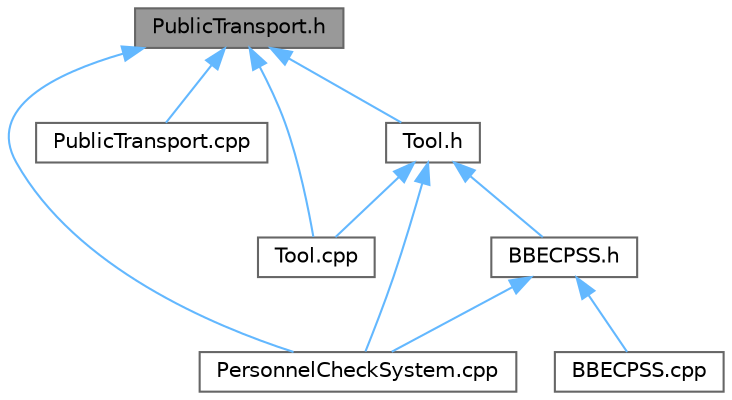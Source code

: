 digraph "PublicTransport.h"
{
 // LATEX_PDF_SIZE
  bgcolor="transparent";
  edge [fontname=Helvetica,fontsize=10,labelfontname=Helvetica,labelfontsize=10];
  node [fontname=Helvetica,fontsize=10,shape=box,height=0.2,width=0.4];
  Node1 [label="PublicTransport.h",height=0.2,width=0.4,color="gray40", fillcolor="grey60", style="filled", fontcolor="black",tooltip=" "];
  Node1 -> Node2 [dir="back",color="steelblue1",style="solid"];
  Node2 [label="PersonnelCheckSystem.cpp",height=0.2,width=0.4,color="grey40", fillcolor="white", style="filled",URL="$_personnel_check_system_8cpp.html",tooltip=" "];
  Node1 -> Node3 [dir="back",color="steelblue1",style="solid"];
  Node3 [label="PublicTransport.cpp",height=0.2,width=0.4,color="grey40", fillcolor="white", style="filled",URL="$_public_transport_8cpp.html",tooltip=" "];
  Node1 -> Node4 [dir="back",color="steelblue1",style="solid"];
  Node4 [label="Tool.cpp",height=0.2,width=0.4,color="grey40", fillcolor="white", style="filled",URL="$_tool_8cpp.html",tooltip=" "];
  Node1 -> Node5 [dir="back",color="steelblue1",style="solid"];
  Node5 [label="Tool.h",height=0.2,width=0.4,color="grey40", fillcolor="white", style="filled",URL="$_tool_8h.html",tooltip=" "];
  Node5 -> Node6 [dir="back",color="steelblue1",style="solid"];
  Node6 [label="BBECPSS.h",height=0.2,width=0.4,color="grey40", fillcolor="white", style="filled",URL="$_b_b_e_c_p_s_s_8h.html",tooltip=" "];
  Node6 -> Node7 [dir="back",color="steelblue1",style="solid"];
  Node7 [label="BBECPSS.cpp",height=0.2,width=0.4,color="grey40", fillcolor="white", style="filled",URL="$_b_b_e_c_p_s_s_8cpp.html",tooltip=" "];
  Node6 -> Node2 [dir="back",color="steelblue1",style="solid"];
  Node5 -> Node2 [dir="back",color="steelblue1",style="solid"];
  Node5 -> Node4 [dir="back",color="steelblue1",style="solid"];
}
